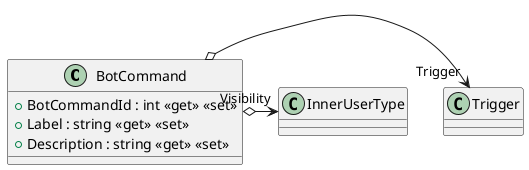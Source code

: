 @startuml
class BotCommand {
    + BotCommandId : int <<get>> <<set>>
    + Label : string <<get>> <<set>>
    + Description : string <<get>> <<set>>
}
BotCommand o-> "Trigger" Trigger
BotCommand o-> "Visibility" InnerUserType
@enduml
